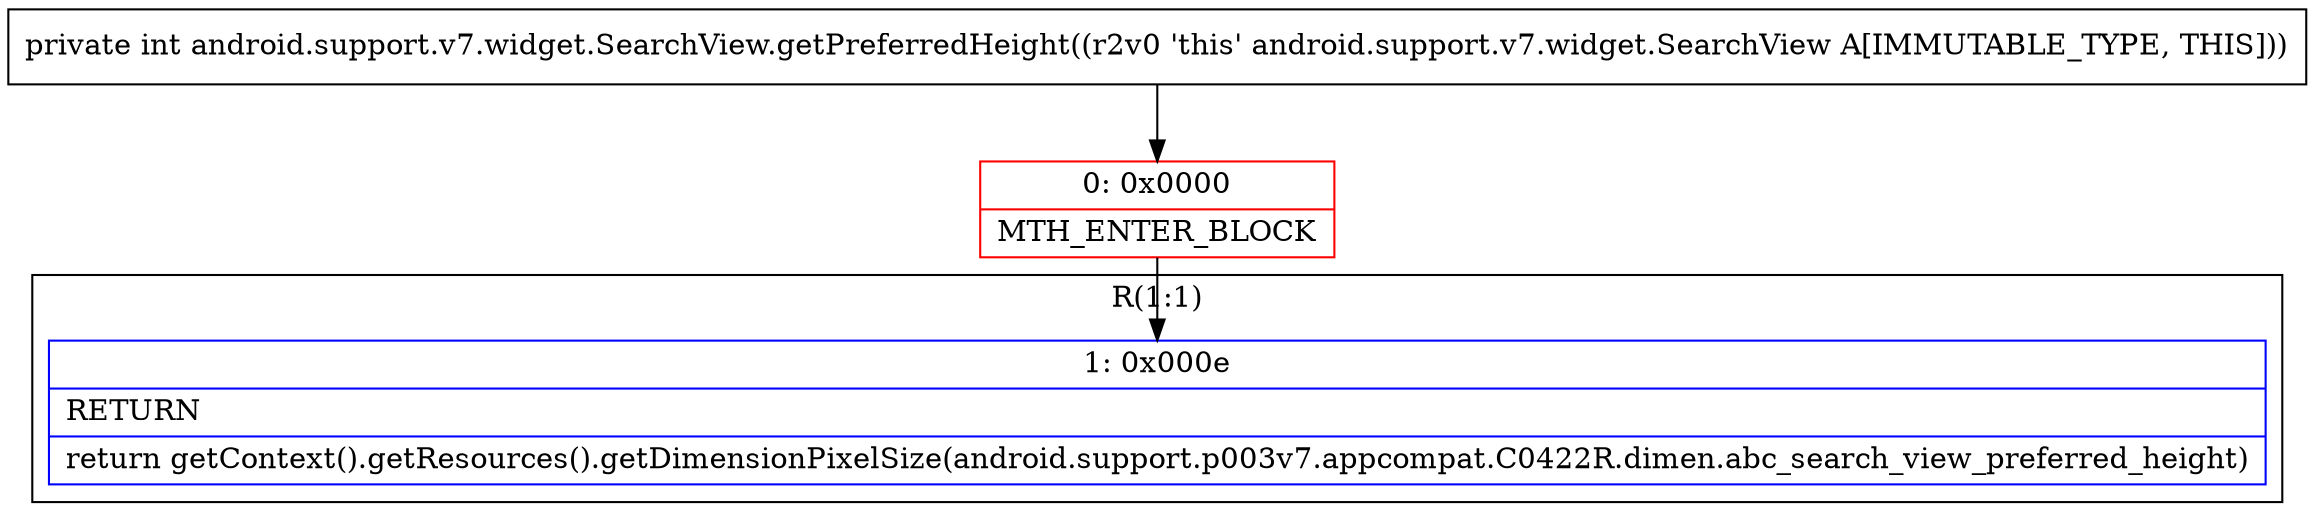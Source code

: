 digraph "CFG forandroid.support.v7.widget.SearchView.getPreferredHeight()I" {
subgraph cluster_Region_839654874 {
label = "R(1:1)";
node [shape=record,color=blue];
Node_1 [shape=record,label="{1\:\ 0x000e|RETURN\l|return getContext().getResources().getDimensionPixelSize(android.support.p003v7.appcompat.C0422R.dimen.abc_search_view_preferred_height)\l}"];
}
Node_0 [shape=record,color=red,label="{0\:\ 0x0000|MTH_ENTER_BLOCK\l}"];
MethodNode[shape=record,label="{private int android.support.v7.widget.SearchView.getPreferredHeight((r2v0 'this' android.support.v7.widget.SearchView A[IMMUTABLE_TYPE, THIS])) }"];
MethodNode -> Node_0;
Node_0 -> Node_1;
}

